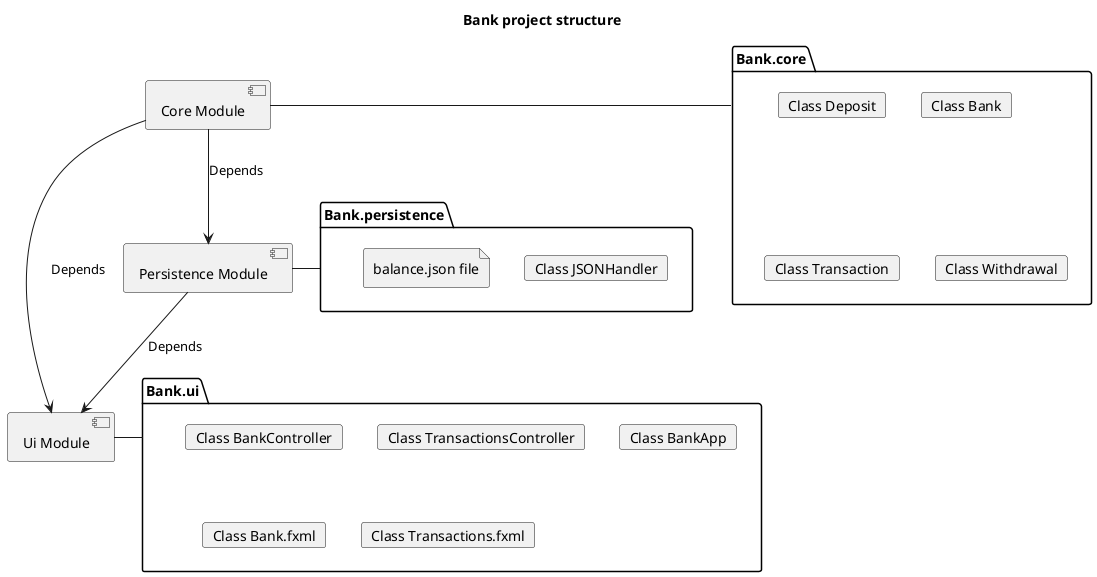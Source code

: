 @startuml bank
title "Bank project structure" 

[Core Module] -down-> [Ui Module] : Depends
[Core Module] -down-> [Persistence Module] : Depends
[Persistence Module] -down-> [Ui Module] : Depends


package Bank.core {
    card "Class Deposit"
    card "Class Bank"  
    card "Class Transaction"
    card "Class Withdrawal" 
}

package Bank.persistence {
    card "Class JSONHandler"
    file "balance.json file"  
}

package Bank.ui {
    card "Class BankController"
    card "Class TransactionsController"
    card "Class BankApp"
    card "Class Bank.fxml"
    card "Class Transactions.fxml"
}


[Ui Module] -right- Bank.ui
[Persistence Module] -right- Bank.persistence
[Core Module] -right- Bank.core




@enduml